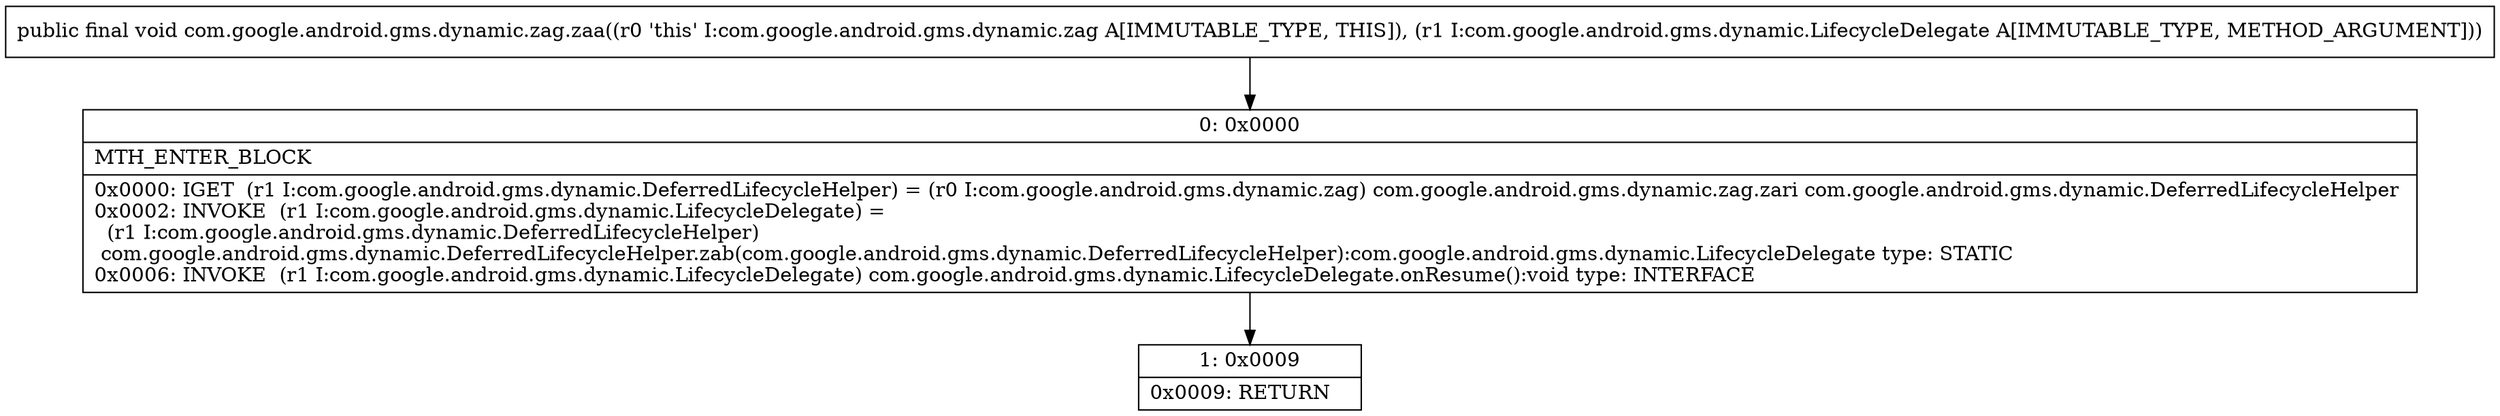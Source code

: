 digraph "CFG forcom.google.android.gms.dynamic.zag.zaa(Lcom\/google\/android\/gms\/dynamic\/LifecycleDelegate;)V" {
Node_0 [shape=record,label="{0\:\ 0x0000|MTH_ENTER_BLOCK\l|0x0000: IGET  (r1 I:com.google.android.gms.dynamic.DeferredLifecycleHelper) = (r0 I:com.google.android.gms.dynamic.zag) com.google.android.gms.dynamic.zag.zari com.google.android.gms.dynamic.DeferredLifecycleHelper \l0x0002: INVOKE  (r1 I:com.google.android.gms.dynamic.LifecycleDelegate) = \l  (r1 I:com.google.android.gms.dynamic.DeferredLifecycleHelper)\l com.google.android.gms.dynamic.DeferredLifecycleHelper.zab(com.google.android.gms.dynamic.DeferredLifecycleHelper):com.google.android.gms.dynamic.LifecycleDelegate type: STATIC \l0x0006: INVOKE  (r1 I:com.google.android.gms.dynamic.LifecycleDelegate) com.google.android.gms.dynamic.LifecycleDelegate.onResume():void type: INTERFACE \l}"];
Node_1 [shape=record,label="{1\:\ 0x0009|0x0009: RETURN   \l}"];
MethodNode[shape=record,label="{public final void com.google.android.gms.dynamic.zag.zaa((r0 'this' I:com.google.android.gms.dynamic.zag A[IMMUTABLE_TYPE, THIS]), (r1 I:com.google.android.gms.dynamic.LifecycleDelegate A[IMMUTABLE_TYPE, METHOD_ARGUMENT])) }"];
MethodNode -> Node_0;
Node_0 -> Node_1;
}

